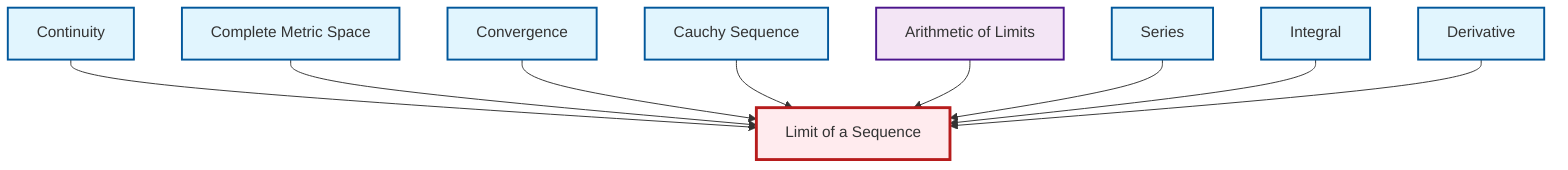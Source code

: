 graph TD
    classDef definition fill:#e1f5fe,stroke:#01579b,stroke-width:2px
    classDef theorem fill:#f3e5f5,stroke:#4a148c,stroke-width:2px
    classDef axiom fill:#fff3e0,stroke:#e65100,stroke-width:2px
    classDef example fill:#e8f5e9,stroke:#1b5e20,stroke-width:2px
    classDef current fill:#ffebee,stroke:#b71c1c,stroke-width:3px
    def-series["Series"]:::definition
    def-limit["Limit of a Sequence"]:::definition
    def-convergence["Convergence"]:::definition
    def-integral["Integral"]:::definition
    def-complete-metric-space["Complete Metric Space"]:::definition
    def-cauchy-sequence["Cauchy Sequence"]:::definition
    thm-limit-arithmetic["Arithmetic of Limits"]:::theorem
    def-derivative["Derivative"]:::definition
    def-continuity["Continuity"]:::definition
    def-continuity --> def-limit
    def-complete-metric-space --> def-limit
    def-convergence --> def-limit
    def-cauchy-sequence --> def-limit
    thm-limit-arithmetic --> def-limit
    def-series --> def-limit
    def-integral --> def-limit
    def-derivative --> def-limit
    class def-limit current